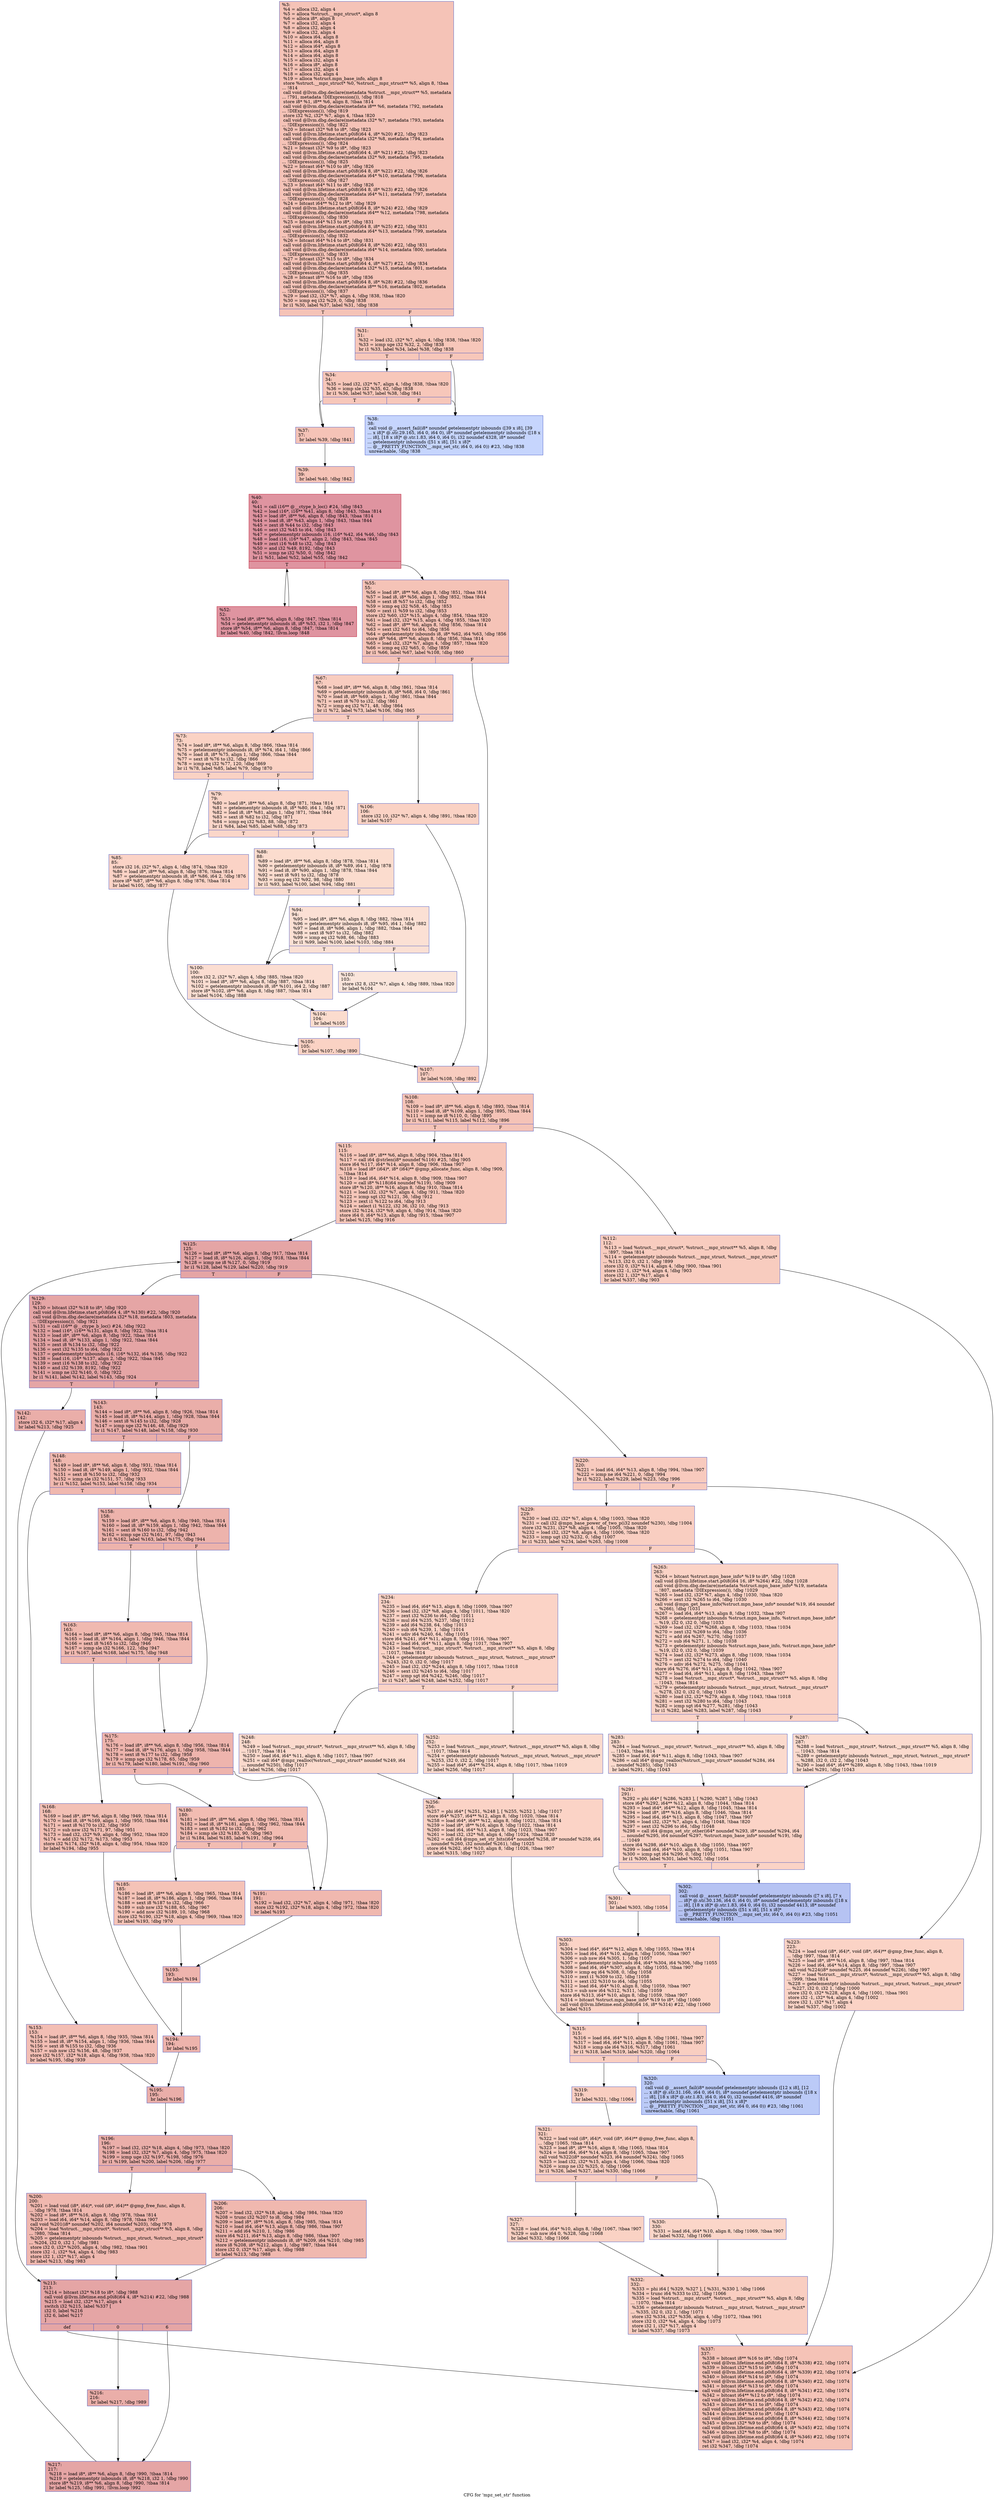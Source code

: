 digraph "CFG for 'mpz_set_str' function" {
	label="CFG for 'mpz_set_str' function";

	Node0x272f160 [shape=record,color="#3d50c3ff", style=filled, fillcolor="#e8765c70",label="{%3:\l  %4 = alloca i32, align 4\l  %5 = alloca %struct.__mpz_struct*, align 8\l  %6 = alloca i8*, align 8\l  %7 = alloca i32, align 4\l  %8 = alloca i32, align 4\l  %9 = alloca i32, align 4\l  %10 = alloca i64, align 8\l  %11 = alloca i64, align 8\l  %12 = alloca i64*, align 8\l  %13 = alloca i64, align 8\l  %14 = alloca i64, align 8\l  %15 = alloca i32, align 4\l  %16 = alloca i8*, align 8\l  %17 = alloca i32, align 4\l  %18 = alloca i32, align 4\l  %19 = alloca %struct.mpn_base_info, align 8\l  store %struct.__mpz_struct* %0, %struct.__mpz_struct** %5, align 8, !tbaa\l... !814\l  call void @llvm.dbg.declare(metadata %struct.__mpz_struct** %5, metadata\l... !791, metadata !DIExpression()), !dbg !818\l  store i8* %1, i8** %6, align 8, !tbaa !814\l  call void @llvm.dbg.declare(metadata i8** %6, metadata !792, metadata\l... !DIExpression()), !dbg !819\l  store i32 %2, i32* %7, align 4, !tbaa !820\l  call void @llvm.dbg.declare(metadata i32* %7, metadata !793, metadata\l... !DIExpression()), !dbg !822\l  %20 = bitcast i32* %8 to i8*, !dbg !823\l  call void @llvm.lifetime.start.p0i8(i64 4, i8* %20) #22, !dbg !823\l  call void @llvm.dbg.declare(metadata i32* %8, metadata !794, metadata\l... !DIExpression()), !dbg !824\l  %21 = bitcast i32* %9 to i8*, !dbg !823\l  call void @llvm.lifetime.start.p0i8(i64 4, i8* %21) #22, !dbg !823\l  call void @llvm.dbg.declare(metadata i32* %9, metadata !795, metadata\l... !DIExpression()), !dbg !825\l  %22 = bitcast i64* %10 to i8*, !dbg !826\l  call void @llvm.lifetime.start.p0i8(i64 8, i8* %22) #22, !dbg !826\l  call void @llvm.dbg.declare(metadata i64* %10, metadata !796, metadata\l... !DIExpression()), !dbg !827\l  %23 = bitcast i64* %11 to i8*, !dbg !826\l  call void @llvm.lifetime.start.p0i8(i64 8, i8* %23) #22, !dbg !826\l  call void @llvm.dbg.declare(metadata i64* %11, metadata !797, metadata\l... !DIExpression()), !dbg !828\l  %24 = bitcast i64** %12 to i8*, !dbg !829\l  call void @llvm.lifetime.start.p0i8(i64 8, i8* %24) #22, !dbg !829\l  call void @llvm.dbg.declare(metadata i64** %12, metadata !798, metadata\l... !DIExpression()), !dbg !830\l  %25 = bitcast i64* %13 to i8*, !dbg !831\l  call void @llvm.lifetime.start.p0i8(i64 8, i8* %25) #22, !dbg !831\l  call void @llvm.dbg.declare(metadata i64* %13, metadata !799, metadata\l... !DIExpression()), !dbg !832\l  %26 = bitcast i64* %14 to i8*, !dbg !831\l  call void @llvm.lifetime.start.p0i8(i64 8, i8* %26) #22, !dbg !831\l  call void @llvm.dbg.declare(metadata i64* %14, metadata !800, metadata\l... !DIExpression()), !dbg !833\l  %27 = bitcast i32* %15 to i8*, !dbg !834\l  call void @llvm.lifetime.start.p0i8(i64 4, i8* %27) #22, !dbg !834\l  call void @llvm.dbg.declare(metadata i32* %15, metadata !801, metadata\l... !DIExpression()), !dbg !835\l  %28 = bitcast i8** %16 to i8*, !dbg !836\l  call void @llvm.lifetime.start.p0i8(i64 8, i8* %28) #22, !dbg !836\l  call void @llvm.dbg.declare(metadata i8** %16, metadata !802, metadata\l... !DIExpression()), !dbg !837\l  %29 = load i32, i32* %7, align 4, !dbg !838, !tbaa !820\l  %30 = icmp eq i32 %29, 0, !dbg !838\l  br i1 %30, label %37, label %31, !dbg !838\l|{<s0>T|<s1>F}}"];
	Node0x272f160:s0 -> Node0x272f250;
	Node0x272f160:s1 -> Node0x272f1b0;
	Node0x272f1b0 [shape=record,color="#3d50c3ff", style=filled, fillcolor="#ec7f6370",label="{%31:\l31:                                               \l  %32 = load i32, i32* %7, align 4, !dbg !838, !tbaa !820\l  %33 = icmp sge i32 %32, 2, !dbg !838\l  br i1 %33, label %34, label %38, !dbg !838\l|{<s0>T|<s1>F}}"];
	Node0x272f1b0:s0 -> Node0x272f200;
	Node0x272f1b0:s1 -> Node0x272f2a0;
	Node0x272f200 [shape=record,color="#3d50c3ff", style=filled, fillcolor="#ec7f6370",label="{%34:\l34:                                               \l  %35 = load i32, i32* %7, align 4, !dbg !838, !tbaa !820\l  %36 = icmp sle i32 %35, 62, !dbg !838\l  br i1 %36, label %37, label %38, !dbg !841\l|{<s0>T|<s1>F}}"];
	Node0x272f200:s0 -> Node0x272f250;
	Node0x272f200:s1 -> Node0x272f2a0;
	Node0x272f250 [shape=record,color="#3d50c3ff", style=filled, fillcolor="#e8765c70",label="{%37:\l37:                                               \l  br label %39, !dbg !841\l}"];
	Node0x272f250 -> Node0x272f2f0;
	Node0x272f2a0 [shape=record,color="#3d50c3ff", style=filled, fillcolor="#7ea1fa70",label="{%38:\l38:                                               \l  call void @__assert_fail(i8* noundef getelementptr inbounds ([39 x i8], [39\l... x i8]* @.str.29.165, i64 0, i64 0), i8* noundef getelementptr inbounds ([18 x\l... i8], [18 x i8]* @.str.1.83, i64 0, i64 0), i32 noundef 4328, i8* noundef\l... getelementptr inbounds ([51 x i8], [51 x i8]*\l... @__PRETTY_FUNCTION__.mpz_set_str, i64 0, i64 0)) #23, !dbg !838\l  unreachable, !dbg !838\l}"];
	Node0x272f2f0 [shape=record,color="#3d50c3ff", style=filled, fillcolor="#e8765c70",label="{%39:\l39:                                               \l  br label %40, !dbg !842\l}"];
	Node0x272f2f0 -> Node0x272f340;
	Node0x272f340 [shape=record,color="#b70d28ff", style=filled, fillcolor="#b70d2870",label="{%40:\l40:                                               \l  %41 = call i16** @__ctype_b_loc() #24, !dbg !843\l  %42 = load i16*, i16** %41, align 8, !dbg !843, !tbaa !814\l  %43 = load i8*, i8** %6, align 8, !dbg !843, !tbaa !814\l  %44 = load i8, i8* %43, align 1, !dbg !843, !tbaa !844\l  %45 = zext i8 %44 to i32, !dbg !843\l  %46 = sext i32 %45 to i64, !dbg !843\l  %47 = getelementptr inbounds i16, i16* %42, i64 %46, !dbg !843\l  %48 = load i16, i16* %47, align 2, !dbg !843, !tbaa !845\l  %49 = zext i16 %48 to i32, !dbg !843\l  %50 = and i32 %49, 8192, !dbg !843\l  %51 = icmp ne i32 %50, 0, !dbg !842\l  br i1 %51, label %52, label %55, !dbg !842\l|{<s0>T|<s1>F}}"];
	Node0x272f340:s0 -> Node0x272f390;
	Node0x272f340:s1 -> Node0x272f3e0;
	Node0x272f390 [shape=record,color="#b70d28ff", style=filled, fillcolor="#b70d2870",label="{%52:\l52:                                               \l  %53 = load i8*, i8** %6, align 8, !dbg !847, !tbaa !814\l  %54 = getelementptr inbounds i8, i8* %53, i32 1, !dbg !847\l  store i8* %54, i8** %6, align 8, !dbg !847, !tbaa !814\l  br label %40, !dbg !842, !llvm.loop !848\l}"];
	Node0x272f390 -> Node0x272f340;
	Node0x272f3e0 [shape=record,color="#3d50c3ff", style=filled, fillcolor="#e8765c70",label="{%55:\l55:                                               \l  %56 = load i8*, i8** %6, align 8, !dbg !851, !tbaa !814\l  %57 = load i8, i8* %56, align 1, !dbg !852, !tbaa !844\l  %58 = sext i8 %57 to i32, !dbg !852\l  %59 = icmp eq i32 %58, 45, !dbg !853\l  %60 = zext i1 %59 to i32, !dbg !853\l  store i32 %60, i32* %15, align 4, !dbg !854, !tbaa !820\l  %61 = load i32, i32* %15, align 4, !dbg !855, !tbaa !820\l  %62 = load i8*, i8** %6, align 8, !dbg !856, !tbaa !814\l  %63 = sext i32 %61 to i64, !dbg !856\l  %64 = getelementptr inbounds i8, i8* %62, i64 %63, !dbg !856\l  store i8* %64, i8** %6, align 8, !dbg !856, !tbaa !814\l  %65 = load i32, i32* %7, align 4, !dbg !857, !tbaa !820\l  %66 = icmp eq i32 %65, 0, !dbg !859\l  br i1 %66, label %67, label %108, !dbg !860\l|{<s0>T|<s1>F}}"];
	Node0x272f3e0:s0 -> Node0x272f430;
	Node0x272f3e0:s1 -> Node0x272f7f0;
	Node0x272f430 [shape=record,color="#3d50c3ff", style=filled, fillcolor="#f08b6e70",label="{%67:\l67:                                               \l  %68 = load i8*, i8** %6, align 8, !dbg !861, !tbaa !814\l  %69 = getelementptr inbounds i8, i8* %68, i64 0, !dbg !861\l  %70 = load i8, i8* %69, align 1, !dbg !861, !tbaa !844\l  %71 = sext i8 %70 to i32, !dbg !861\l  %72 = icmp eq i32 %71, 48, !dbg !864\l  br i1 %72, label %73, label %106, !dbg !865\l|{<s0>T|<s1>F}}"];
	Node0x272f430:s0 -> Node0x272f480;
	Node0x272f430:s1 -> Node0x272f750;
	Node0x272f480 [shape=record,color="#3d50c3ff", style=filled, fillcolor="#f4987a70",label="{%73:\l73:                                               \l  %74 = load i8*, i8** %6, align 8, !dbg !866, !tbaa !814\l  %75 = getelementptr inbounds i8, i8* %74, i64 1, !dbg !866\l  %76 = load i8, i8* %75, align 1, !dbg !866, !tbaa !844\l  %77 = sext i8 %76 to i32, !dbg !866\l  %78 = icmp eq i32 %77, 120, !dbg !869\l  br i1 %78, label %85, label %79, !dbg !870\l|{<s0>T|<s1>F}}"];
	Node0x272f480:s0 -> Node0x272f520;
	Node0x272f480:s1 -> Node0x272f4d0;
	Node0x272f4d0 [shape=record,color="#3d50c3ff", style=filled, fillcolor="#f6a38570",label="{%79:\l79:                                               \l  %80 = load i8*, i8** %6, align 8, !dbg !871, !tbaa !814\l  %81 = getelementptr inbounds i8, i8* %80, i64 1, !dbg !871\l  %82 = load i8, i8* %81, align 1, !dbg !871, !tbaa !844\l  %83 = sext i8 %82 to i32, !dbg !871\l  %84 = icmp eq i32 %83, 88, !dbg !872\l  br i1 %84, label %85, label %88, !dbg !873\l|{<s0>T|<s1>F}}"];
	Node0x272f4d0:s0 -> Node0x272f520;
	Node0x272f4d0:s1 -> Node0x272f570;
	Node0x272f520 [shape=record,color="#3d50c3ff", style=filled, fillcolor="#f59c7d70",label="{%85:\l85:                                               \l  store i32 16, i32* %7, align 4, !dbg !874, !tbaa !820\l  %86 = load i8*, i8** %6, align 8, !dbg !876, !tbaa !814\l  %87 = getelementptr inbounds i8, i8* %86, i64 2, !dbg !876\l  store i8* %87, i8** %6, align 8, !dbg !876, !tbaa !814\l  br label %105, !dbg !877\l}"];
	Node0x272f520 -> Node0x272f700;
	Node0x272f570 [shape=record,color="#3d50c3ff", style=filled, fillcolor="#f7af9170",label="{%88:\l88:                                               \l  %89 = load i8*, i8** %6, align 8, !dbg !878, !tbaa !814\l  %90 = getelementptr inbounds i8, i8* %89, i64 1, !dbg !878\l  %91 = load i8, i8* %90, align 1, !dbg !878, !tbaa !844\l  %92 = sext i8 %91 to i32, !dbg !878\l  %93 = icmp eq i32 %92, 98, !dbg !880\l  br i1 %93, label %100, label %94, !dbg !881\l|{<s0>T|<s1>F}}"];
	Node0x272f570:s0 -> Node0x272f610;
	Node0x272f570:s1 -> Node0x272f5c0;
	Node0x272f5c0 [shape=record,color="#3d50c3ff", style=filled, fillcolor="#f7b99e70",label="{%94:\l94:                                               \l  %95 = load i8*, i8** %6, align 8, !dbg !882, !tbaa !814\l  %96 = getelementptr inbounds i8, i8* %95, i64 1, !dbg !882\l  %97 = load i8, i8* %96, align 1, !dbg !882, !tbaa !844\l  %98 = sext i8 %97 to i32, !dbg !882\l  %99 = icmp eq i32 %98, 66, !dbg !883\l  br i1 %99, label %100, label %103, !dbg !884\l|{<s0>T|<s1>F}}"];
	Node0x272f5c0:s0 -> Node0x272f610;
	Node0x272f5c0:s1 -> Node0x272f660;
	Node0x272f610 [shape=record,color="#3d50c3ff", style=filled, fillcolor="#f7b39670",label="{%100:\l100:                                              \l  store i32 2, i32* %7, align 4, !dbg !885, !tbaa !820\l  %101 = load i8*, i8** %6, align 8, !dbg !887, !tbaa !814\l  %102 = getelementptr inbounds i8, i8* %101, i64 2, !dbg !887\l  store i8* %102, i8** %6, align 8, !dbg !887, !tbaa !814\l  br label %104, !dbg !888\l}"];
	Node0x272f610 -> Node0x272f6b0;
	Node0x272f660 [shape=record,color="#3d50c3ff", style=filled, fillcolor="#f4c5ad70",label="{%103:\l103:                                              \l  store i32 8, i32* %7, align 4, !dbg !889, !tbaa !820\l  br label %104\l}"];
	Node0x272f660 -> Node0x272f6b0;
	Node0x272f6b0 [shape=record,color="#3d50c3ff", style=filled, fillcolor="#f7af9170",label="{%104:\l104:                                              \l  br label %105\l}"];
	Node0x272f6b0 -> Node0x272f700;
	Node0x272f700 [shape=record,color="#3d50c3ff", style=filled, fillcolor="#f4987a70",label="{%105:\l105:                                              \l  br label %107, !dbg !890\l}"];
	Node0x272f700 -> Node0x272f7a0;
	Node0x272f750 [shape=record,color="#3d50c3ff", style=filled, fillcolor="#f4987a70",label="{%106:\l106:                                              \l  store i32 10, i32* %7, align 4, !dbg !891, !tbaa !820\l  br label %107\l}"];
	Node0x272f750 -> Node0x272f7a0;
	Node0x272f7a0 [shape=record,color="#3d50c3ff", style=filled, fillcolor="#f08b6e70",label="{%107:\l107:                                              \l  br label %108, !dbg !892\l}"];
	Node0x272f7a0 -> Node0x272f7f0;
	Node0x272f7f0 [shape=record,color="#3d50c3ff", style=filled, fillcolor="#e8765c70",label="{%108:\l108:                                              \l  %109 = load i8*, i8** %6, align 8, !dbg !893, !tbaa !814\l  %110 = load i8, i8* %109, align 1, !dbg !895, !tbaa !844\l  %111 = icmp ne i8 %110, 0, !dbg !895\l  br i1 %111, label %115, label %112, !dbg !896\l|{<s0>T|<s1>F}}"];
	Node0x272f7f0:s0 -> Node0x272f890;
	Node0x272f7f0:s1 -> Node0x272f840;
	Node0x272f840 [shape=record,color="#3d50c3ff", style=filled, fillcolor="#f08b6e70",label="{%112:\l112:                                              \l  %113 = load %struct.__mpz_struct*, %struct.__mpz_struct** %5, align 8, !dbg\l... !897, !tbaa !814\l  %114 = getelementptr inbounds %struct.__mpz_struct, %struct.__mpz_struct*\l... %113, i32 0, i32 1, !dbg !899\l  store i32 0, i32* %114, align 4, !dbg !900, !tbaa !901\l  store i32 -1, i32* %4, align 4, !dbg !903\l  store i32 1, i32* %17, align 4\l  br label %337, !dbg !903\l}"];
	Node0x272f840 -> Node0x2730650;
	Node0x272f890 [shape=record,color="#3d50c3ff", style=filled, fillcolor="#ec7f6370",label="{%115:\l115:                                              \l  %116 = load i8*, i8** %6, align 8, !dbg !904, !tbaa !814\l  %117 = call i64 @strlen(i8* noundef %116) #25, !dbg !905\l  store i64 %117, i64* %14, align 8, !dbg !906, !tbaa !907\l  %118 = load i8* (i64)*, i8* (i64)** @gmp_allocate_func, align 8, !dbg !909,\l... !tbaa !814\l  %119 = load i64, i64* %14, align 8, !dbg !909, !tbaa !907\l  %120 = call i8* %118(i64 noundef %119), !dbg !909\l  store i8* %120, i8** %16, align 8, !dbg !910, !tbaa !814\l  %121 = load i32, i32* %7, align 4, !dbg !911, !tbaa !820\l  %122 = icmp sgt i32 %121, 36, !dbg !912\l  %123 = zext i1 %122 to i64, !dbg !913\l  %124 = select i1 %122, i32 36, i32 10, !dbg !913\l  store i32 %124, i32* %9, align 4, !dbg !914, !tbaa !820\l  store i64 0, i64* %13, align 8, !dbg !915, !tbaa !907\l  br label %125, !dbg !916\l}"];
	Node0x272f890 -> Node0x272f8e0;
	Node0x272f8e0 [shape=record,color="#3d50c3ff", style=filled, fillcolor="#c5333470",label="{%125:\l125:                                              \l  %126 = load i8*, i8** %6, align 8, !dbg !917, !tbaa !814\l  %127 = load i8, i8* %126, align 1, !dbg !918, !tbaa !844\l  %128 = icmp ne i8 %127, 0, !dbg !919\l  br i1 %128, label %129, label %220, !dbg !919\l|{<s0>T|<s1>F}}"];
	Node0x272f8e0:s0 -> Node0x272f930;
	Node0x272f8e0:s1 -> Node0x272ffc0;
	Node0x272f930 [shape=record,color="#3d50c3ff", style=filled, fillcolor="#c5333470",label="{%129:\l129:                                              \l  %130 = bitcast i32* %18 to i8*, !dbg !920\l  call void @llvm.lifetime.start.p0i8(i64 4, i8* %130) #22, !dbg !920\l  call void @llvm.dbg.declare(metadata i32* %18, metadata !803, metadata\l... !DIExpression()), !dbg !921\l  %131 = call i16** @__ctype_b_loc() #24, !dbg !922\l  %132 = load i16*, i16** %131, align 8, !dbg !922, !tbaa !814\l  %133 = load i8*, i8** %6, align 8, !dbg !922, !tbaa !814\l  %134 = load i8, i8* %133, align 1, !dbg !922, !tbaa !844\l  %135 = zext i8 %134 to i32, !dbg !922\l  %136 = sext i32 %135 to i64, !dbg !922\l  %137 = getelementptr inbounds i16, i16* %132, i64 %136, !dbg !922\l  %138 = load i16, i16* %137, align 2, !dbg !922, !tbaa !845\l  %139 = zext i16 %138 to i32, !dbg !922\l  %140 = and i32 %139, 8192, !dbg !922\l  %141 = icmp ne i32 %140, 0, !dbg !922\l  br i1 %141, label %142, label %143, !dbg !924\l|{<s0>T|<s1>F}}"];
	Node0x272f930:s0 -> Node0x272f980;
	Node0x272f930:s1 -> Node0x272f9d0;
	Node0x272f980 [shape=record,color="#3d50c3ff", style=filled, fillcolor="#d0473d70",label="{%142:\l142:                                              \l  store i32 6, i32* %17, align 4\l  br label %213, !dbg !925\l}"];
	Node0x272f980 -> Node0x272fed0;
	Node0x272f9d0 [shape=record,color="#3d50c3ff", style=filled, fillcolor="#d0473d70",label="{%143:\l143:                                              \l  %144 = load i8*, i8** %6, align 8, !dbg !926, !tbaa !814\l  %145 = load i8, i8* %144, align 1, !dbg !928, !tbaa !844\l  %146 = sext i8 %145 to i32, !dbg !928\l  %147 = icmp sge i32 %146, 48, !dbg !929\l  br i1 %147, label %148, label %158, !dbg !930\l|{<s0>T|<s1>F}}"];
	Node0x272f9d0:s0 -> Node0x272fa20;
	Node0x272f9d0:s1 -> Node0x272fac0;
	Node0x272fa20 [shape=record,color="#3d50c3ff", style=filled, fillcolor="#dc5d4a70",label="{%148:\l148:                                              \l  %149 = load i8*, i8** %6, align 8, !dbg !931, !tbaa !814\l  %150 = load i8, i8* %149, align 1, !dbg !932, !tbaa !844\l  %151 = sext i8 %150 to i32, !dbg !932\l  %152 = icmp sle i32 %151, 57, !dbg !933\l  br i1 %152, label %153, label %158, !dbg !934\l|{<s0>T|<s1>F}}"];
	Node0x272fa20:s0 -> Node0x272fa70;
	Node0x272fa20:s1 -> Node0x272fac0;
	Node0x272fa70 [shape=record,color="#3d50c3ff", style=filled, fillcolor="#e36c5570",label="{%153:\l153:                                              \l  %154 = load i8*, i8** %6, align 8, !dbg !935, !tbaa !814\l  %155 = load i8, i8* %154, align 1, !dbg !936, !tbaa !844\l  %156 = sext i8 %155 to i32, !dbg !936\l  %157 = sub nsw i32 %156, 48, !dbg !937\l  store i32 %157, i32* %18, align 4, !dbg !938, !tbaa !820\l  br label %195, !dbg !939\l}"];
	Node0x272fa70 -> Node0x272fd90;
	Node0x272fac0 [shape=record,color="#3d50c3ff", style=filled, fillcolor="#d6524470",label="{%158:\l158:                                              \l  %159 = load i8*, i8** %6, align 8, !dbg !940, !tbaa !814\l  %160 = load i8, i8* %159, align 1, !dbg !942, !tbaa !844\l  %161 = sext i8 %160 to i32, !dbg !942\l  %162 = icmp sge i32 %161, 97, !dbg !943\l  br i1 %162, label %163, label %175, !dbg !944\l|{<s0>T|<s1>F}}"];
	Node0x272fac0:s0 -> Node0x272fb10;
	Node0x272fac0:s1 -> Node0x272fbb0;
	Node0x272fb10 [shape=record,color="#3d50c3ff", style=filled, fillcolor="#de614d70",label="{%163:\l163:                                              \l  %164 = load i8*, i8** %6, align 8, !dbg !945, !tbaa !814\l  %165 = load i8, i8* %164, align 1, !dbg !946, !tbaa !844\l  %166 = sext i8 %165 to i32, !dbg !946\l  %167 = icmp sle i32 %166, 122, !dbg !947\l  br i1 %167, label %168, label %175, !dbg !948\l|{<s0>T|<s1>F}}"];
	Node0x272fb10:s0 -> Node0x272fb60;
	Node0x272fb10:s1 -> Node0x272fbb0;
	Node0x272fb60 [shape=record,color="#3d50c3ff", style=filled, fillcolor="#e5705870",label="{%168:\l168:                                              \l  %169 = load i8*, i8** %6, align 8, !dbg !949, !tbaa !814\l  %170 = load i8, i8* %169, align 1, !dbg !950, !tbaa !844\l  %171 = sext i8 %170 to i32, !dbg !950\l  %172 = sub nsw i32 %171, 97, !dbg !951\l  %173 = load i32, i32* %9, align 4, !dbg !952, !tbaa !820\l  %174 = add i32 %172, %173, !dbg !953\l  store i32 %174, i32* %18, align 4, !dbg !954, !tbaa !820\l  br label %194, !dbg !955\l}"];
	Node0x272fb60 -> Node0x272fd40;
	Node0x272fbb0 [shape=record,color="#3d50c3ff", style=filled, fillcolor="#d8564670",label="{%175:\l175:                                              \l  %176 = load i8*, i8** %6, align 8, !dbg !956, !tbaa !814\l  %177 = load i8, i8* %176, align 1, !dbg !958, !tbaa !844\l  %178 = sext i8 %177 to i32, !dbg !958\l  %179 = icmp sge i32 %178, 65, !dbg !959\l  br i1 %179, label %180, label %191, !dbg !960\l|{<s0>T|<s1>F}}"];
	Node0x272fbb0:s0 -> Node0x272fc00;
	Node0x272fbb0:s1 -> Node0x272fca0;
	Node0x272fc00 [shape=record,color="#3d50c3ff", style=filled, fillcolor="#e1675170",label="{%180:\l180:                                              \l  %181 = load i8*, i8** %6, align 8, !dbg !961, !tbaa !814\l  %182 = load i8, i8* %181, align 1, !dbg !962, !tbaa !844\l  %183 = sext i8 %182 to i32, !dbg !962\l  %184 = icmp sle i32 %183, 90, !dbg !963\l  br i1 %184, label %185, label %191, !dbg !964\l|{<s0>T|<s1>F}}"];
	Node0x272fc00:s0 -> Node0x272fc50;
	Node0x272fc00:s1 -> Node0x272fca0;
	Node0x272fc50 [shape=record,color="#3d50c3ff", style=filled, fillcolor="#e8765c70",label="{%185:\l185:                                              \l  %186 = load i8*, i8** %6, align 8, !dbg !965, !tbaa !814\l  %187 = load i8, i8* %186, align 1, !dbg !966, !tbaa !844\l  %188 = sext i8 %187 to i32, !dbg !966\l  %189 = sub nsw i32 %188, 65, !dbg !967\l  %190 = add nsw i32 %189, 10, !dbg !968\l  store i32 %190, i32* %18, align 4, !dbg !969, !tbaa !820\l  br label %193, !dbg !970\l}"];
	Node0x272fc50 -> Node0x272fcf0;
	Node0x272fca0 [shape=record,color="#3d50c3ff", style=filled, fillcolor="#dc5d4a70",label="{%191:\l191:                                              \l  %192 = load i32, i32* %7, align 4, !dbg !971, !tbaa !820\l  store i32 %192, i32* %18, align 4, !dbg !972, !tbaa !820\l  br label %193\l}"];
	Node0x272fca0 -> Node0x272fcf0;
	Node0x272fcf0 [shape=record,color="#3d50c3ff", style=filled, fillcolor="#d8564670",label="{%193:\l193:                                              \l  br label %194\l}"];
	Node0x272fcf0 -> Node0x272fd40;
	Node0x272fd40 [shape=record,color="#3d50c3ff", style=filled, fillcolor="#d6524470",label="{%194:\l194:                                              \l  br label %195\l}"];
	Node0x272fd40 -> Node0x272fd90;
	Node0x272fd90 [shape=record,color="#3d50c3ff", style=filled, fillcolor="#d0473d70",label="{%195:\l195:                                              \l  br label %196\l}"];
	Node0x272fd90 -> Node0x272fde0;
	Node0x272fde0 [shape=record,color="#3d50c3ff", style=filled, fillcolor="#d0473d70",label="{%196:\l196:                                              \l  %197 = load i32, i32* %18, align 4, !dbg !973, !tbaa !820\l  %198 = load i32, i32* %7, align 4, !dbg !975, !tbaa !820\l  %199 = icmp uge i32 %197, %198, !dbg !976\l  br i1 %199, label %200, label %206, !dbg !977\l|{<s0>T|<s1>F}}"];
	Node0x272fde0:s0 -> Node0x272fe30;
	Node0x272fde0:s1 -> Node0x272fe80;
	Node0x272fe30 [shape=record,color="#3d50c3ff", style=filled, fillcolor="#dc5d4a70",label="{%200:\l200:                                              \l  %201 = load void (i8*, i64)*, void (i8*, i64)** @gmp_free_func, align 8,\l... !dbg !978, !tbaa !814\l  %202 = load i8*, i8** %16, align 8, !dbg !978, !tbaa !814\l  %203 = load i64, i64* %14, align 8, !dbg !978, !tbaa !907\l  call void %201(i8* noundef %202, i64 noundef %203), !dbg !978\l  %204 = load %struct.__mpz_struct*, %struct.__mpz_struct** %5, align 8, !dbg\l... !980, !tbaa !814\l  %205 = getelementptr inbounds %struct.__mpz_struct, %struct.__mpz_struct*\l... %204, i32 0, i32 1, !dbg !981\l  store i32 0, i32* %205, align 4, !dbg !982, !tbaa !901\l  store i32 -1, i32* %4, align 4, !dbg !983\l  store i32 1, i32* %17, align 4\l  br label %213, !dbg !983\l}"];
	Node0x272fe30 -> Node0x272fed0;
	Node0x272fe80 [shape=record,color="#3d50c3ff", style=filled, fillcolor="#dc5d4a70",label="{%206:\l206:                                              \l  %207 = load i32, i32* %18, align 4, !dbg !984, !tbaa !820\l  %208 = trunc i32 %207 to i8, !dbg !984\l  %209 = load i8*, i8** %16, align 8, !dbg !985, !tbaa !814\l  %210 = load i64, i64* %13, align 8, !dbg !986, !tbaa !907\l  %211 = add i64 %210, 1, !dbg !986\l  store i64 %211, i64* %13, align 8, !dbg !986, !tbaa !907\l  %212 = getelementptr inbounds i8, i8* %209, i64 %210, !dbg !985\l  store i8 %208, i8* %212, align 1, !dbg !987, !tbaa !844\l  store i32 0, i32* %17, align 4, !dbg !988\l  br label %213, !dbg !988\l}"];
	Node0x272fe80 -> Node0x272fed0;
	Node0x272fed0 [shape=record,color="#3d50c3ff", style=filled, fillcolor="#c5333470",label="{%213:\l213:                                              \l  %214 = bitcast i32* %18 to i8*, !dbg !988\l  call void @llvm.lifetime.end.p0i8(i64 4, i8* %214) #22, !dbg !988\l  %215 = load i32, i32* %17, align 4\l  switch i32 %215, label %337 [\l    i32 0, label %216\l    i32 6, label %217\l  ]\l|{<s0>def|<s1>0|<s2>6}}"];
	Node0x272fed0:s0 -> Node0x2730650;
	Node0x272fed0:s1 -> Node0x272ff20;
	Node0x272fed0:s2 -> Node0x272ff70;
	Node0x272ff20 [shape=record,color="#3d50c3ff", style=filled, fillcolor="#d0473d70",label="{%216:\l216:                                              \l  br label %217, !dbg !989\l}"];
	Node0x272ff20 -> Node0x272ff70;
	Node0x272ff70 [shape=record,color="#3d50c3ff", style=filled, fillcolor="#c5333470",label="{%217:\l217:                                              \l  %218 = load i8*, i8** %6, align 8, !dbg !990, !tbaa !814\l  %219 = getelementptr inbounds i8, i8* %218, i32 1, !dbg !990\l  store i8* %219, i8** %6, align 8, !dbg !990, !tbaa !814\l  br label %125, !dbg !991, !llvm.loop !992\l}"];
	Node0x272ff70 -> Node0x272f8e0;
	Node0x272ffc0 [shape=record,color="#3d50c3ff", style=filled, fillcolor="#ef886b70",label="{%220:\l220:                                              \l  %221 = load i64, i64* %13, align 8, !dbg !994, !tbaa !907\l  %222 = icmp ne i64 %221, 0, !dbg !994\l  br i1 %222, label %229, label %223, !dbg !996\l|{<s0>T|<s1>F}}"];
	Node0x272ffc0:s0 -> Node0x2730060;
	Node0x272ffc0:s1 -> Node0x2730010;
	Node0x2730010 [shape=record,color="#3d50c3ff", style=filled, fillcolor="#f59c7d70",label="{%223:\l223:                                              \l  %224 = load void (i8*, i64)*, void (i8*, i64)** @gmp_free_func, align 8,\l... !dbg !997, !tbaa !814\l  %225 = load i8*, i8** %16, align 8, !dbg !997, !tbaa !814\l  %226 = load i64, i64* %14, align 8, !dbg !997, !tbaa !907\l  call void %224(i8* noundef %225, i64 noundef %226), !dbg !997\l  %227 = load %struct.__mpz_struct*, %struct.__mpz_struct** %5, align 8, !dbg\l... !999, !tbaa !814\l  %228 = getelementptr inbounds %struct.__mpz_struct, %struct.__mpz_struct*\l... %227, i32 0, i32 1, !dbg !1000\l  store i32 0, i32* %228, align 4, !dbg !1001, !tbaa !901\l  store i32 -1, i32* %4, align 4, !dbg !1002\l  store i32 1, i32* %17, align 4\l  br label %337, !dbg !1002\l}"];
	Node0x2730010 -> Node0x2730650;
	Node0x2730060 [shape=record,color="#3d50c3ff", style=filled, fillcolor="#f2907270",label="{%229:\l229:                                              \l  %230 = load i32, i32* %7, align 4, !dbg !1003, !tbaa !820\l  %231 = call i32 @mpn_base_power_of_two_p(i32 noundef %230), !dbg !1004\l  store i32 %231, i32* %8, align 4, !dbg !1005, !tbaa !820\l  %232 = load i32, i32* %8, align 4, !dbg !1006, !tbaa !820\l  %233 = icmp ugt i32 %232, 0, !dbg !1007\l  br i1 %233, label %234, label %263, !dbg !1008\l|{<s0>T|<s1>F}}"];
	Node0x2730060:s0 -> Node0x27300b0;
	Node0x2730060:s1 -> Node0x27301f0;
	Node0x27300b0 [shape=record,color="#3d50c3ff", style=filled, fillcolor="#f59c7d70",label="{%234:\l234:                                              \l  %235 = load i64, i64* %13, align 8, !dbg !1009, !tbaa !907\l  %236 = load i32, i32* %8, align 4, !dbg !1011, !tbaa !820\l  %237 = zext i32 %236 to i64, !dbg !1011\l  %238 = mul i64 %235, %237, !dbg !1012\l  %239 = add i64 %238, 64, !dbg !1013\l  %240 = sub i64 %239, 1, !dbg !1014\l  %241 = udiv i64 %240, 64, !dbg !1015\l  store i64 %241, i64* %11, align 8, !dbg !1016, !tbaa !907\l  %242 = load i64, i64* %11, align 8, !dbg !1017, !tbaa !907\l  %243 = load %struct.__mpz_struct*, %struct.__mpz_struct** %5, align 8, !dbg\l... !1017, !tbaa !814\l  %244 = getelementptr inbounds %struct.__mpz_struct, %struct.__mpz_struct*\l... %243, i32 0, i32 0, !dbg !1017\l  %245 = load i32, i32* %244, align 8, !dbg !1017, !tbaa !1018\l  %246 = sext i32 %245 to i64, !dbg !1017\l  %247 = icmp sgt i64 %242, %246, !dbg !1017\l  br i1 %247, label %248, label %252, !dbg !1017\l|{<s0>T|<s1>F}}"];
	Node0x27300b0:s0 -> Node0x2730100;
	Node0x27300b0:s1 -> Node0x2730150;
	Node0x2730100 [shape=record,color="#3d50c3ff", style=filled, fillcolor="#f7ac8e70",label="{%248:\l248:                                              \l  %249 = load %struct.__mpz_struct*, %struct.__mpz_struct** %5, align 8, !dbg\l... !1017, !tbaa !814\l  %250 = load i64, i64* %11, align 8, !dbg !1017, !tbaa !907\l  %251 = call i64* @mpz_realloc(%struct.__mpz_struct* noundef %249, i64\l... noundef %250), !dbg !1017\l  br label %256, !dbg !1017\l}"];
	Node0x2730100 -> Node0x27301a0;
	Node0x2730150 [shape=record,color="#3d50c3ff", style=filled, fillcolor="#f7ac8e70",label="{%252:\l252:                                              \l  %253 = load %struct.__mpz_struct*, %struct.__mpz_struct** %5, align 8, !dbg\l... !1017, !tbaa !814\l  %254 = getelementptr inbounds %struct.__mpz_struct, %struct.__mpz_struct*\l... %253, i32 0, i32 2, !dbg !1017\l  %255 = load i64*, i64** %254, align 8, !dbg !1017, !tbaa !1019\l  br label %256, !dbg !1017\l}"];
	Node0x2730150 -> Node0x27301a0;
	Node0x27301a0 [shape=record,color="#3d50c3ff", style=filled, fillcolor="#f59c7d70",label="{%256:\l256:                                              \l  %257 = phi i64* [ %251, %248 ], [ %255, %252 ], !dbg !1017\l  store i64* %257, i64** %12, align 8, !dbg !1020, !tbaa !814\l  %258 = load i64*, i64** %12, align 8, !dbg !1021, !tbaa !814\l  %259 = load i8*, i8** %16, align 8, !dbg !1022, !tbaa !814\l  %260 = load i64, i64* %13, align 8, !dbg !1023, !tbaa !907\l  %261 = load i32, i32* %8, align 4, !dbg !1024, !tbaa !820\l  %262 = call i64 @mpn_set_str_bits(i64* noundef %258, i8* noundef %259, i64\l... noundef %260, i32 noundef %261), !dbg !1025\l  store i64 %262, i64* %10, align 8, !dbg !1026, !tbaa !907\l  br label %315, !dbg !1027\l}"];
	Node0x27301a0 -> Node0x2730420;
	Node0x27301f0 [shape=record,color="#3d50c3ff", style=filled, fillcolor="#f59c7d70",label="{%263:\l263:                                              \l  %264 = bitcast %struct.mpn_base_info* %19 to i8*, !dbg !1028\l  call void @llvm.lifetime.start.p0i8(i64 16, i8* %264) #22, !dbg !1028\l  call void @llvm.dbg.declare(metadata %struct.mpn_base_info* %19, metadata\l... !807, metadata !DIExpression()), !dbg !1029\l  %265 = load i32, i32* %7, align 4, !dbg !1030, !tbaa !820\l  %266 = sext i32 %265 to i64, !dbg !1030\l  call void @mpn_get_base_info(%struct.mpn_base_info* noundef %19, i64 noundef\l... %266), !dbg !1031\l  %267 = load i64, i64* %13, align 8, !dbg !1032, !tbaa !907\l  %268 = getelementptr inbounds %struct.mpn_base_info, %struct.mpn_base_info*\l... %19, i32 0, i32 0, !dbg !1033\l  %269 = load i32, i32* %268, align 8, !dbg !1033, !tbaa !1034\l  %270 = zext i32 %269 to i64, !dbg !1036\l  %271 = add i64 %267, %270, !dbg !1037\l  %272 = sub i64 %271, 1, !dbg !1038\l  %273 = getelementptr inbounds %struct.mpn_base_info, %struct.mpn_base_info*\l... %19, i32 0, i32 0, !dbg !1039\l  %274 = load i32, i32* %273, align 8, !dbg !1039, !tbaa !1034\l  %275 = zext i32 %274 to i64, !dbg !1040\l  %276 = udiv i64 %272, %275, !dbg !1041\l  store i64 %276, i64* %11, align 8, !dbg !1042, !tbaa !907\l  %277 = load i64, i64* %11, align 8, !dbg !1043, !tbaa !907\l  %278 = load %struct.__mpz_struct*, %struct.__mpz_struct** %5, align 8, !dbg\l... !1043, !tbaa !814\l  %279 = getelementptr inbounds %struct.__mpz_struct, %struct.__mpz_struct*\l... %278, i32 0, i32 0, !dbg !1043\l  %280 = load i32, i32* %279, align 8, !dbg !1043, !tbaa !1018\l  %281 = sext i32 %280 to i64, !dbg !1043\l  %282 = icmp sgt i64 %277, %281, !dbg !1043\l  br i1 %282, label %283, label %287, !dbg !1043\l|{<s0>T|<s1>F}}"];
	Node0x27301f0:s0 -> Node0x2730240;
	Node0x27301f0:s1 -> Node0x2730290;
	Node0x2730240 [shape=record,color="#3d50c3ff", style=filled, fillcolor="#f7ac8e70",label="{%283:\l283:                                              \l  %284 = load %struct.__mpz_struct*, %struct.__mpz_struct** %5, align 8, !dbg\l... !1043, !tbaa !814\l  %285 = load i64, i64* %11, align 8, !dbg !1043, !tbaa !907\l  %286 = call i64* @mpz_realloc(%struct.__mpz_struct* noundef %284, i64\l... noundef %285), !dbg !1043\l  br label %291, !dbg !1043\l}"];
	Node0x2730240 -> Node0x27302e0;
	Node0x2730290 [shape=record,color="#3d50c3ff", style=filled, fillcolor="#f7ac8e70",label="{%287:\l287:                                              \l  %288 = load %struct.__mpz_struct*, %struct.__mpz_struct** %5, align 8, !dbg\l... !1043, !tbaa !814\l  %289 = getelementptr inbounds %struct.__mpz_struct, %struct.__mpz_struct*\l... %288, i32 0, i32 2, !dbg !1043\l  %290 = load i64*, i64** %289, align 8, !dbg !1043, !tbaa !1019\l  br label %291, !dbg !1043\l}"];
	Node0x2730290 -> Node0x27302e0;
	Node0x27302e0 [shape=record,color="#3d50c3ff", style=filled, fillcolor="#f59c7d70",label="{%291:\l291:                                              \l  %292 = phi i64* [ %286, %283 ], [ %290, %287 ], !dbg !1043\l  store i64* %292, i64** %12, align 8, !dbg !1044, !tbaa !814\l  %293 = load i64*, i64** %12, align 8, !dbg !1045, !tbaa !814\l  %294 = load i8*, i8** %16, align 8, !dbg !1046, !tbaa !814\l  %295 = load i64, i64* %13, align 8, !dbg !1047, !tbaa !907\l  %296 = load i32, i32* %7, align 4, !dbg !1048, !tbaa !820\l  %297 = sext i32 %296 to i64, !dbg !1048\l  %298 = call i64 @mpn_set_str_other(i64* noundef %293, i8* noundef %294, i64\l... noundef %295, i64 noundef %297, %struct.mpn_base_info* noundef %19), !dbg\l... !1049\l  store i64 %298, i64* %10, align 8, !dbg !1050, !tbaa !907\l  %299 = load i64, i64* %10, align 8, !dbg !1051, !tbaa !907\l  %300 = icmp sgt i64 %299, 0, !dbg !1051\l  br i1 %300, label %301, label %302, !dbg !1054\l|{<s0>T|<s1>F}}"];
	Node0x27302e0:s0 -> Node0x2730330;
	Node0x27302e0:s1 -> Node0x2730380;
	Node0x2730330 [shape=record,color="#3d50c3ff", style=filled, fillcolor="#f59c7d70",label="{%301:\l301:                                              \l  br label %303, !dbg !1054\l}"];
	Node0x2730330 -> Node0x27303d0;
	Node0x2730380 [shape=record,color="#3d50c3ff", style=filled, fillcolor="#5977e370",label="{%302:\l302:                                              \l  call void @__assert_fail(i8* noundef getelementptr inbounds ([7 x i8], [7 x\l... i8]* @.str.30.136, i64 0, i64 0), i8* noundef getelementptr inbounds ([18 x\l... i8], [18 x i8]* @.str.1.83, i64 0, i64 0), i32 noundef 4413, i8* noundef\l... getelementptr inbounds ([51 x i8], [51 x i8]*\l... @__PRETTY_FUNCTION__.mpz_set_str, i64 0, i64 0)) #23, !dbg !1051\l  unreachable, !dbg !1051\l}"];
	Node0x27303d0 [shape=record,color="#3d50c3ff", style=filled, fillcolor="#f59c7d70",label="{%303:\l303:                                              \l  %304 = load i64*, i64** %12, align 8, !dbg !1055, !tbaa !814\l  %305 = load i64, i64* %10, align 8, !dbg !1056, !tbaa !907\l  %306 = sub nsw i64 %305, 1, !dbg !1057\l  %307 = getelementptr inbounds i64, i64* %304, i64 %306, !dbg !1055\l  %308 = load i64, i64* %307, align 8, !dbg !1055, !tbaa !907\l  %309 = icmp eq i64 %308, 0, !dbg !1058\l  %310 = zext i1 %309 to i32, !dbg !1058\l  %311 = sext i32 %310 to i64, !dbg !1055\l  %312 = load i64, i64* %10, align 8, !dbg !1059, !tbaa !907\l  %313 = sub nsw i64 %312, %311, !dbg !1059\l  store i64 %313, i64* %10, align 8, !dbg !1059, !tbaa !907\l  %314 = bitcast %struct.mpn_base_info* %19 to i8*, !dbg !1060\l  call void @llvm.lifetime.end.p0i8(i64 16, i8* %314) #22, !dbg !1060\l  br label %315\l}"];
	Node0x27303d0 -> Node0x2730420;
	Node0x2730420 [shape=record,color="#3d50c3ff", style=filled, fillcolor="#f2907270",label="{%315:\l315:                                              \l  %316 = load i64, i64* %10, align 8, !dbg !1061, !tbaa !907\l  %317 = load i64, i64* %11, align 8, !dbg !1061, !tbaa !907\l  %318 = icmp sle i64 %316, %317, !dbg !1061\l  br i1 %318, label %319, label %320, !dbg !1064\l|{<s0>T|<s1>F}}"];
	Node0x2730420:s0 -> Node0x2730470;
	Node0x2730420:s1 -> Node0x27304c0;
	Node0x2730470 [shape=record,color="#3d50c3ff", style=filled, fillcolor="#f2907270",label="{%319:\l319:                                              \l  br label %321, !dbg !1064\l}"];
	Node0x2730470 -> Node0x2730510;
	Node0x27304c0 [shape=record,color="#3d50c3ff", style=filled, fillcolor="#6687ed70",label="{%320:\l320:                                              \l  call void @__assert_fail(i8* noundef getelementptr inbounds ([12 x i8], [12\l... x i8]* @.str.31.166, i64 0, i64 0), i8* noundef getelementptr inbounds ([18 x\l... i8], [18 x i8]* @.str.1.83, i64 0, i64 0), i32 noundef 4416, i8* noundef\l... getelementptr inbounds ([51 x i8], [51 x i8]*\l... @__PRETTY_FUNCTION__.mpz_set_str, i64 0, i64 0)) #23, !dbg !1061\l  unreachable, !dbg !1061\l}"];
	Node0x2730510 [shape=record,color="#3d50c3ff", style=filled, fillcolor="#f2907270",label="{%321:\l321:                                              \l  %322 = load void (i8*, i64)*, void (i8*, i64)** @gmp_free_func, align 8,\l... !dbg !1065, !tbaa !814\l  %323 = load i8*, i8** %16, align 8, !dbg !1065, !tbaa !814\l  %324 = load i64, i64* %14, align 8, !dbg !1065, !tbaa !907\l  call void %322(i8* noundef %323, i64 noundef %324), !dbg !1065\l  %325 = load i32, i32* %15, align 4, !dbg !1066, !tbaa !820\l  %326 = icmp ne i32 %325, 0, !dbg !1066\l  br i1 %326, label %327, label %330, !dbg !1066\l|{<s0>T|<s1>F}}"];
	Node0x2730510:s0 -> Node0x2730560;
	Node0x2730510:s1 -> Node0x27305b0;
	Node0x2730560 [shape=record,color="#3d50c3ff", style=filled, fillcolor="#f4987a70",label="{%327:\l327:                                              \l  %328 = load i64, i64* %10, align 8, !dbg !1067, !tbaa !907\l  %329 = sub nsw i64 0, %328, !dbg !1068\l  br label %332, !dbg !1066\l}"];
	Node0x2730560 -> Node0x2730600;
	Node0x27305b0 [shape=record,color="#3d50c3ff", style=filled, fillcolor="#f6a38570",label="{%330:\l330:                                              \l  %331 = load i64, i64* %10, align 8, !dbg !1069, !tbaa !907\l  br label %332, !dbg !1066\l}"];
	Node0x27305b0 -> Node0x2730600;
	Node0x2730600 [shape=record,color="#3d50c3ff", style=filled, fillcolor="#f2907270",label="{%332:\l332:                                              \l  %333 = phi i64 [ %329, %327 ], [ %331, %330 ], !dbg !1066\l  %334 = trunc i64 %333 to i32, !dbg !1066\l  %335 = load %struct.__mpz_struct*, %struct.__mpz_struct** %5, align 8, !dbg\l... !1070, !tbaa !814\l  %336 = getelementptr inbounds %struct.__mpz_struct, %struct.__mpz_struct*\l... %335, i32 0, i32 1, !dbg !1071\l  store i32 %334, i32* %336, align 4, !dbg !1072, !tbaa !901\l  store i32 0, i32* %4, align 4, !dbg !1073\l  store i32 1, i32* %17, align 4\l  br label %337, !dbg !1073\l}"];
	Node0x2730600 -> Node0x2730650;
	Node0x2730650 [shape=record,color="#3d50c3ff", style=filled, fillcolor="#e8765c70",label="{%337:\l337:                                              \l  %338 = bitcast i8** %16 to i8*, !dbg !1074\l  call void @llvm.lifetime.end.p0i8(i64 8, i8* %338) #22, !dbg !1074\l  %339 = bitcast i32* %15 to i8*, !dbg !1074\l  call void @llvm.lifetime.end.p0i8(i64 4, i8* %339) #22, !dbg !1074\l  %340 = bitcast i64* %14 to i8*, !dbg !1074\l  call void @llvm.lifetime.end.p0i8(i64 8, i8* %340) #22, !dbg !1074\l  %341 = bitcast i64* %13 to i8*, !dbg !1074\l  call void @llvm.lifetime.end.p0i8(i64 8, i8* %341) #22, !dbg !1074\l  %342 = bitcast i64** %12 to i8*, !dbg !1074\l  call void @llvm.lifetime.end.p0i8(i64 8, i8* %342) #22, !dbg !1074\l  %343 = bitcast i64* %11 to i8*, !dbg !1074\l  call void @llvm.lifetime.end.p0i8(i64 8, i8* %343) #22, !dbg !1074\l  %344 = bitcast i64* %10 to i8*, !dbg !1074\l  call void @llvm.lifetime.end.p0i8(i64 8, i8* %344) #22, !dbg !1074\l  %345 = bitcast i32* %9 to i8*, !dbg !1074\l  call void @llvm.lifetime.end.p0i8(i64 4, i8* %345) #22, !dbg !1074\l  %346 = bitcast i32* %8 to i8*, !dbg !1074\l  call void @llvm.lifetime.end.p0i8(i64 4, i8* %346) #22, !dbg !1074\l  %347 = load i32, i32* %4, align 4, !dbg !1074\l  ret i32 %347, !dbg !1074\l}"];
}
